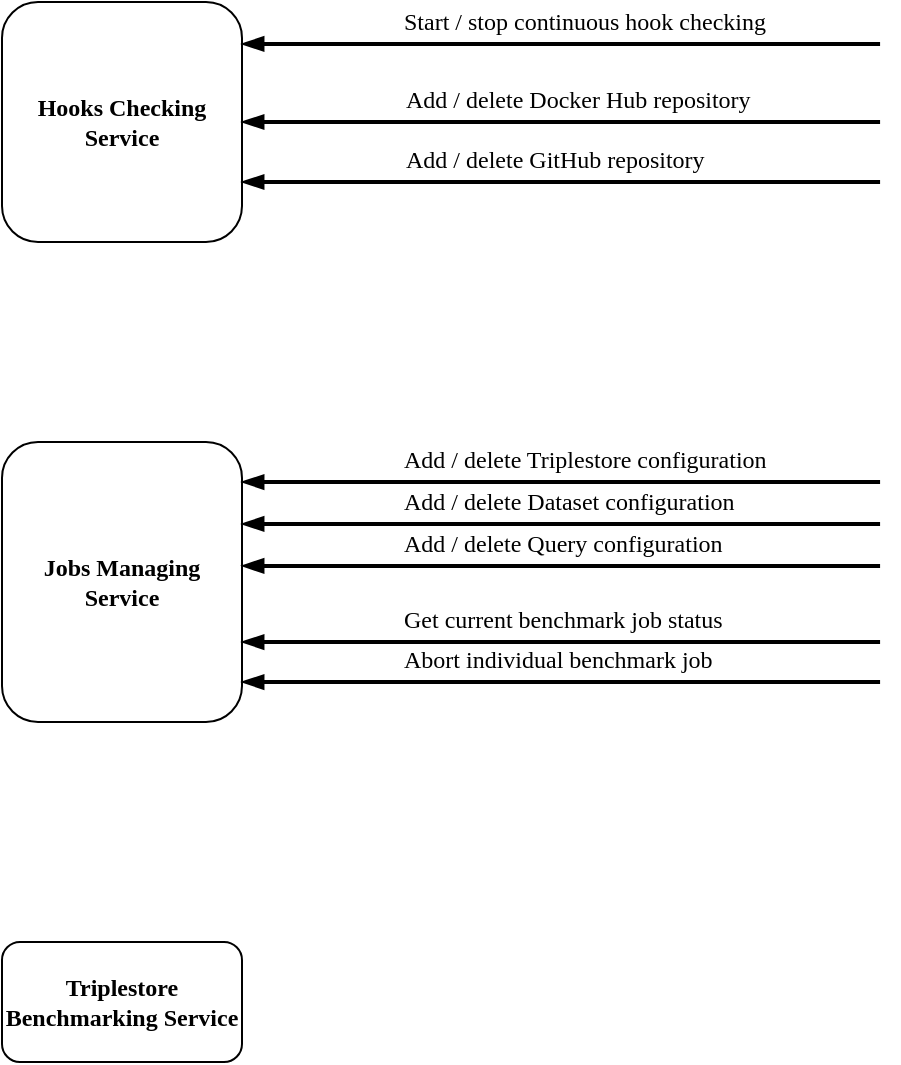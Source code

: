 <mxfile version="16.5.1" type="device" pages="2"><diagram id="88zzHtSDaVwHRa459sky" name="approach"><mxGraphModel dx="782" dy="1235" grid="1" gridSize="10" guides="1" tooltips="1" connect="1" arrows="1" fold="1" page="1" pageScale="1" pageWidth="850" pageHeight="1100" math="0" shadow="0"><root><mxCell id="0"/><mxCell id="1" parent="0"/><mxCell id="v3rDvZ08UqjPCVN0PpNb-1" value="&lt;div&gt;&lt;p&gt;&lt;font style=&quot;font-size: 12px&quot;&gt;&lt;b&gt;Hooks Checking Service&lt;/b&gt;&lt;/font&gt;&lt;/p&gt;&lt;/div&gt;" style="rounded=1;whiteSpace=wrap;html=1;glass=0;shadow=0;sketch=0;fontFamily=Verdana;" parent="1" vertex="1"><mxGeometry x="40" y="60" width="120" height="120" as="geometry"/></mxCell><mxCell id="v3rDvZ08UqjPCVN0PpNb-2" value="&lt;div&gt;&lt;p&gt;&lt;font style=&quot;font-size: 12px&quot;&gt;&lt;b&gt;Jobs Managing Service&lt;/b&gt;&lt;/font&gt;&lt;/p&gt;&lt;/div&gt;" style="rounded=1;whiteSpace=wrap;html=1;glass=0;shadow=0;sketch=0;fontFamily=Verdana;" parent="1" vertex="1"><mxGeometry x="40" y="280" width="120" height="140" as="geometry"/></mxCell><mxCell id="v3rDvZ08UqjPCVN0PpNb-3" value="&lt;div&gt;&lt;p&gt;&lt;font style=&quot;font-size: 12px&quot;&gt;&lt;b&gt;Triplestore Benchmarking Service&lt;/b&gt;&lt;/font&gt;&lt;/p&gt;&lt;/div&gt;" style="rounded=1;whiteSpace=wrap;html=1;glass=0;shadow=0;sketch=0;fontFamily=Verdana;" parent="1" vertex="1"><mxGeometry x="40" y="530" width="120" height="60" as="geometry"/></mxCell><mxCell id="v3rDvZ08UqjPCVN0PpNb-4" value="" style="endArrow=blockThin;html=1;rounded=0;entryX=1.008;entryY=0.163;entryDx=0;entryDy=0;entryPerimeter=0;endFill=1;strokeWidth=2;" parent="1" edge="1"><mxGeometry width="50" height="50" relative="1" as="geometry"><mxPoint x="479.04" y="81" as="sourcePoint"/><mxPoint x="160.0" y="80.97" as="targetPoint"/><Array as="points"><mxPoint x="209.04" y="81"/></Array></mxGeometry></mxCell><mxCell id="v3rDvZ08UqjPCVN0PpNb-5" value="&lt;font face=&quot;Verdana&quot; style=&quot;font-size: 12px&quot;&gt;Start / stop continuous hook checking&lt;/font&gt;" style="edgeLabel;html=1;align=left;verticalAlign=middle;resizable=0;points=[];" parent="v3rDvZ08UqjPCVN0PpNb-4" vertex="1" connectable="0"><mxGeometry x="0.367" relative="1" as="geometry"><mxPoint x="-22" y="-11" as="offset"/></mxGeometry></mxCell><mxCell id="v3rDvZ08UqjPCVN0PpNb-6" value="" style="endArrow=blockThin;html=1;rounded=0;entryX=1.008;entryY=0.163;entryDx=0;entryDy=0;entryPerimeter=0;endFill=1;strokeWidth=2;" parent="1" edge="1"><mxGeometry width="50" height="50" relative="1" as="geometry"><mxPoint x="479.04" y="120.03" as="sourcePoint"/><mxPoint x="160.0" y="120.0" as="targetPoint"/></mxGeometry></mxCell><mxCell id="v3rDvZ08UqjPCVN0PpNb-7" value="&lt;font face=&quot;Verdana&quot; style=&quot;font-size: 12px&quot;&gt;Add / delete Docker Hub repository&lt;/font&gt;" style="edgeLabel;html=1;align=left;verticalAlign=middle;resizable=0;points=[];" parent="v3rDvZ08UqjPCVN0PpNb-6" vertex="1" connectable="0"><mxGeometry x="0.367" relative="1" as="geometry"><mxPoint x="-21" y="-11" as="offset"/></mxGeometry></mxCell><mxCell id="v3rDvZ08UqjPCVN0PpNb-8" value="" style="endArrow=blockThin;html=1;rounded=0;entryX=1.008;entryY=0.163;entryDx=0;entryDy=0;entryPerimeter=0;endFill=1;strokeWidth=2;" parent="1" edge="1"><mxGeometry width="50" height="50" relative="1" as="geometry"><mxPoint x="479.04" y="150.03" as="sourcePoint"/><mxPoint x="160" y="150" as="targetPoint"/></mxGeometry></mxCell><mxCell id="v3rDvZ08UqjPCVN0PpNb-9" value="&lt;font face=&quot;Verdana&quot; style=&quot;font-size: 12px&quot;&gt;Add / delete GitHub repository&lt;/font&gt;" style="edgeLabel;html=1;align=left;verticalAlign=middle;resizable=0;points=[];" parent="v3rDvZ08UqjPCVN0PpNb-8" vertex="1" connectable="0"><mxGeometry x="0.367" relative="1" as="geometry"><mxPoint x="-21" y="-11" as="offset"/></mxGeometry></mxCell><mxCell id="v3rDvZ08UqjPCVN0PpNb-10" value="" style="endArrow=blockThin;html=1;rounded=0;entryX=1.008;entryY=0.163;entryDx=0;entryDy=0;entryPerimeter=0;endFill=1;strokeWidth=2;" parent="1" edge="1"><mxGeometry width="50" height="50" relative="1" as="geometry"><mxPoint x="479.04" y="300.03" as="sourcePoint"/><mxPoint x="160" y="300" as="targetPoint"/><Array as="points"><mxPoint x="209.04" y="300.03"/></Array></mxGeometry></mxCell><mxCell id="v3rDvZ08UqjPCVN0PpNb-11" value="&lt;font face=&quot;Verdana&quot; style=&quot;font-size: 12px&quot;&gt;Add / delete Triplestore configuration&lt;/font&gt;" style="edgeLabel;html=1;align=left;verticalAlign=middle;resizable=0;points=[];" parent="v3rDvZ08UqjPCVN0PpNb-10" vertex="1" connectable="0"><mxGeometry x="0.367" relative="1" as="geometry"><mxPoint x="-22" y="-11" as="offset"/></mxGeometry></mxCell><mxCell id="v3rDvZ08UqjPCVN0PpNb-12" value="" style="endArrow=blockThin;html=1;rounded=0;entryX=1.008;entryY=0.163;entryDx=0;entryDy=0;entryPerimeter=0;endFill=1;strokeWidth=2;" parent="1" edge="1"><mxGeometry width="50" height="50" relative="1" as="geometry"><mxPoint x="479.04" y="321" as="sourcePoint"/><mxPoint x="160" y="320.97" as="targetPoint"/><Array as="points"><mxPoint x="209.04" y="321"/></Array></mxGeometry></mxCell><mxCell id="v3rDvZ08UqjPCVN0PpNb-13" value="&lt;font face=&quot;Verdana&quot; style=&quot;font-size: 12px&quot;&gt;Add / delete Dataset configuration&lt;/font&gt;" style="edgeLabel;html=1;align=left;verticalAlign=middle;resizable=0;points=[];" parent="v3rDvZ08UqjPCVN0PpNb-12" vertex="1" connectable="0"><mxGeometry x="0.367" relative="1" as="geometry"><mxPoint x="-22" y="-11" as="offset"/></mxGeometry></mxCell><mxCell id="v3rDvZ08UqjPCVN0PpNb-14" value="" style="endArrow=blockThin;html=1;rounded=0;entryX=1.008;entryY=0.163;entryDx=0;entryDy=0;entryPerimeter=0;endFill=1;strokeWidth=2;" parent="1" edge="1"><mxGeometry width="50" height="50" relative="1" as="geometry"><mxPoint x="479.04" y="341.97" as="sourcePoint"/><mxPoint x="160" y="341.94" as="targetPoint"/><Array as="points"><mxPoint x="209.04" y="341.97"/></Array></mxGeometry></mxCell><mxCell id="v3rDvZ08UqjPCVN0PpNb-15" value="&lt;font face=&quot;Verdana&quot; style=&quot;font-size: 12px&quot;&gt;Add / delete Query configuration&lt;/font&gt;" style="edgeLabel;html=1;align=left;verticalAlign=middle;resizable=0;points=[];" parent="v3rDvZ08UqjPCVN0PpNb-14" vertex="1" connectable="0"><mxGeometry x="0.367" relative="1" as="geometry"><mxPoint x="-22" y="-11" as="offset"/></mxGeometry></mxCell><mxCell id="v3rDvZ08UqjPCVN0PpNb-16" value="" style="endArrow=blockThin;html=1;rounded=0;entryX=1.008;entryY=0.163;entryDx=0;entryDy=0;entryPerimeter=0;endFill=1;strokeWidth=2;" parent="1" edge="1"><mxGeometry width="50" height="50" relative="1" as="geometry"><mxPoint x="479.04" y="380.03" as="sourcePoint"/><mxPoint x="160" y="380.0" as="targetPoint"/><Array as="points"><mxPoint x="209.04" y="380.03"/></Array></mxGeometry></mxCell><mxCell id="v3rDvZ08UqjPCVN0PpNb-17" value="&lt;font face=&quot;Verdana&quot; style=&quot;font-size: 12px&quot;&gt;Get current benchmark job status&lt;/font&gt;" style="edgeLabel;html=1;align=left;verticalAlign=middle;resizable=0;points=[];" parent="v3rDvZ08UqjPCVN0PpNb-16" vertex="1" connectable="0"><mxGeometry x="0.367" relative="1" as="geometry"><mxPoint x="-22" y="-11" as="offset"/></mxGeometry></mxCell><mxCell id="v3rDvZ08UqjPCVN0PpNb-18" value="" style="endArrow=blockThin;html=1;rounded=0;entryX=1.008;entryY=0.163;entryDx=0;entryDy=0;entryPerimeter=0;endFill=1;strokeWidth=2;" parent="1" edge="1"><mxGeometry width="50" height="50" relative="1" as="geometry"><mxPoint x="479.04" y="400.03" as="sourcePoint"/><mxPoint x="160" y="400" as="targetPoint"/><Array as="points"><mxPoint x="209.04" y="400.03"/></Array></mxGeometry></mxCell><mxCell id="v3rDvZ08UqjPCVN0PpNb-19" value="&lt;font face=&quot;Verdana&quot; style=&quot;font-size: 12px&quot;&gt;Abort individual benchmark job&lt;/font&gt;" style="edgeLabel;html=1;align=left;verticalAlign=middle;resizable=0;points=[];" parent="v3rDvZ08UqjPCVN0PpNb-18" vertex="1" connectable="0"><mxGeometry x="0.367" relative="1" as="geometry"><mxPoint x="-22" y="-11" as="offset"/></mxGeometry></mxCell></root></mxGraphModel></diagram><diagram name="implementation" id="Dv8mI4kZpv4hv981tbR4"><mxGraphModel dx="782" dy="1235" grid="1" gridSize="10" guides="1" tooltips="1" connect="1" arrows="1" fold="1" page="1" pageScale="1" pageWidth="850" pageHeight="1100" math="0" shadow="0"><root><mxCell id="a3tDUVj8ATAAZDpXXA4a-0"/><mxCell id="a3tDUVj8ATAAZDpXXA4a-1" parent="a3tDUVj8ATAAZDpXXA4a-0"/><mxCell id="Rcm_nW1-1k9hHUTnTF_H-6" style="edgeStyle=orthogonalEdgeStyle;rounded=0;orthogonalLoop=1;jettySize=auto;html=1;exitX=0.25;exitY=1;exitDx=0;exitDy=0;entryX=0.25;entryY=0;entryDx=0;entryDy=0;strokeWidth=2;dashed=1;endArrow=blockThin;endFill=1;" edge="1" parent="a3tDUVj8ATAAZDpXXA4a-1" source="a3tDUVj8ATAAZDpXXA4a-2" target="a3tDUVj8ATAAZDpXXA4a-3"><mxGeometry relative="1" as="geometry"/></mxCell><mxCell id="Rcm_nW1-1k9hHUTnTF_H-8" value="Send new release&lt;br&gt;found event" style="edgeLabel;html=1;align=center;verticalAlign=middle;resizable=0;points=[];fontSize=12;fontFamily=Verdana;" vertex="1" connectable="0" parent="Rcm_nW1-1k9hHUTnTF_H-6"><mxGeometry x="-0.291" y="1" relative="1" as="geometry"><mxPoint x="-71" y="11" as="offset"/></mxGeometry></mxCell><mxCell id="a3tDUVj8ATAAZDpXXA4a-2" value="&lt;div&gt;&lt;p&gt;&lt;font style=&quot;font-size: 12px&quot;&gt;&lt;b&gt;Hooks Checking Service&lt;/b&gt;&lt;/font&gt;&lt;/p&gt;&lt;/div&gt;" style="rounded=1;whiteSpace=wrap;html=1;glass=0;shadow=0;sketch=0;fontFamily=Verdana;" parent="a3tDUVj8ATAAZDpXXA4a-1" vertex="1"><mxGeometry x="270" y="70" width="120" height="60" as="geometry"/></mxCell><mxCell id="Rcm_nW1-1k9hHUTnTF_H-7" style="edgeStyle=orthogonalEdgeStyle;rounded=0;orthogonalLoop=1;jettySize=auto;html=1;exitX=0.75;exitY=0;exitDx=0;exitDy=0;entryX=0.75;entryY=1;entryDx=0;entryDy=0;dashed=1;endArrow=blockThin;endFill=1;strokeWidth=2;" edge="1" parent="a3tDUVj8ATAAZDpXXA4a-1" source="a3tDUVj8ATAAZDpXXA4a-3" target="a3tDUVj8ATAAZDpXXA4a-2"><mxGeometry relative="1" as="geometry"/></mxCell><mxCell id="Rcm_nW1-1k9hHUTnTF_H-9" value="Send repo &lt;br&gt;added / deleted&lt;br&gt;event" style="edgeLabel;html=1;align=center;verticalAlign=middle;resizable=0;points=[];fontSize=12;fontFamily=Verdana;" vertex="1" connectable="0" parent="Rcm_nW1-1k9hHUTnTF_H-7"><mxGeometry x="0.236" relative="1" as="geometry"><mxPoint x="60" y="8" as="offset"/></mxGeometry></mxCell><mxCell id="a3tDUVj8ATAAZDpXXA4a-3" value="&lt;div&gt;&lt;p&gt;&lt;font style=&quot;font-size: 12px&quot;&gt;&lt;b&gt;Jobs Managing Service&lt;/b&gt;&lt;/font&gt;&lt;/p&gt;&lt;/div&gt;" style="rounded=1;whiteSpace=wrap;html=1;glass=0;shadow=0;sketch=0;fontFamily=Verdana;" parent="a3tDUVj8ATAAZDpXXA4a-1" vertex="1"><mxGeometry x="270" y="240" width="120" height="190" as="geometry"/></mxCell><mxCell id="a3tDUVj8ATAAZDpXXA4a-4" value="&lt;div&gt;&lt;p&gt;&lt;font style=&quot;font-size: 12px&quot;&gt;&lt;b&gt;Triplestore Benchmarking Service&lt;/b&gt;&lt;/font&gt;&lt;/p&gt;&lt;/div&gt;" style="rounded=1;whiteSpace=wrap;html=1;glass=0;shadow=0;sketch=0;fontFamily=Verdana;" parent="a3tDUVj8ATAAZDpXXA4a-1" vertex="1"><mxGeometry x="40" y="530" width="120" height="60" as="geometry"/></mxCell><mxCell id="a3tDUVj8ATAAZDpXXA4a-5" value="" style="endArrow=blockThin;html=1;rounded=0;entryX=1.008;entryY=0.163;entryDx=0;entryDy=0;entryPerimeter=0;endFill=1;strokeWidth=2;" parent="a3tDUVj8ATAAZDpXXA4a-1" edge="1"><mxGeometry width="50" height="50" relative="1" as="geometry"><mxPoint x="709.04" y="99.53" as="sourcePoint"/><mxPoint x="390" y="99.5" as="targetPoint"/><Array as="points"><mxPoint x="439.04" y="99.53"/></Array></mxGeometry></mxCell><mxCell id="a3tDUVj8ATAAZDpXXA4a-6" value="&lt;font face=&quot;Verdana&quot; style=&quot;font-size: 12px&quot;&gt;Start / stop continuous hook checking&lt;/font&gt;" style="edgeLabel;html=1;align=left;verticalAlign=middle;resizable=0;points=[];" parent="a3tDUVj8ATAAZDpXXA4a-5" vertex="1" connectable="0"><mxGeometry x="0.367" relative="1" as="geometry"><mxPoint x="-22" y="-11" as="offset"/></mxGeometry></mxCell><mxCell id="a3tDUVj8ATAAZDpXXA4a-11" value="" style="endArrow=blockThin;html=1;rounded=0;entryX=1.008;entryY=0.163;entryDx=0;entryDy=0;entryPerimeter=0;endFill=1;strokeWidth=2;" parent="a3tDUVj8ATAAZDpXXA4a-1" edge="1"><mxGeometry width="50" height="50" relative="1" as="geometry"><mxPoint x="709.04" y="310.03" as="sourcePoint"/><mxPoint x="390" y="310" as="targetPoint"/><Array as="points"><mxPoint x="439.04" y="310.03"/></Array></mxGeometry></mxCell><mxCell id="a3tDUVj8ATAAZDpXXA4a-12" value="&lt;font face=&quot;Verdana&quot; style=&quot;font-size: 12px&quot;&gt;Add / delete Triplestore configuration&lt;/font&gt;" style="edgeLabel;html=1;align=left;verticalAlign=middle;resizable=0;points=[];" parent="a3tDUVj8ATAAZDpXXA4a-11" vertex="1" connectable="0"><mxGeometry x="0.367" relative="1" as="geometry"><mxPoint x="-22" y="-11" as="offset"/></mxGeometry></mxCell><mxCell id="a3tDUVj8ATAAZDpXXA4a-13" value="" style="endArrow=blockThin;html=1;rounded=0;entryX=1.008;entryY=0.163;entryDx=0;entryDy=0;entryPerimeter=0;endFill=1;strokeWidth=2;" parent="a3tDUVj8ATAAZDpXXA4a-1" edge="1"><mxGeometry width="50" height="50" relative="1" as="geometry"><mxPoint x="709.04" y="331" as="sourcePoint"/><mxPoint x="390" y="330.97" as="targetPoint"/><Array as="points"><mxPoint x="439.04" y="331"/></Array></mxGeometry></mxCell><mxCell id="a3tDUVj8ATAAZDpXXA4a-14" value="&lt;font face=&quot;Verdana&quot; style=&quot;font-size: 12px&quot;&gt;Add / delete Dataset configuration&lt;/font&gt;" style="edgeLabel;html=1;align=left;verticalAlign=middle;resizable=0;points=[];" parent="a3tDUVj8ATAAZDpXXA4a-13" vertex="1" connectable="0"><mxGeometry x="0.367" relative="1" as="geometry"><mxPoint x="-22" y="-11" as="offset"/></mxGeometry></mxCell><mxCell id="a3tDUVj8ATAAZDpXXA4a-15" value="" style="endArrow=blockThin;html=1;rounded=0;entryX=1.008;entryY=0.163;entryDx=0;entryDy=0;entryPerimeter=0;endFill=1;strokeWidth=2;" parent="a3tDUVj8ATAAZDpXXA4a-1" edge="1"><mxGeometry width="50" height="50" relative="1" as="geometry"><mxPoint x="709.04" y="351.97" as="sourcePoint"/><mxPoint x="390" y="351.94" as="targetPoint"/><Array as="points"><mxPoint x="439.04" y="351.97"/></Array></mxGeometry></mxCell><mxCell id="a3tDUVj8ATAAZDpXXA4a-16" value="&lt;font face=&quot;Verdana&quot; style=&quot;font-size: 12px&quot;&gt;Add / delete Query configuration&lt;/font&gt;" style="edgeLabel;html=1;align=left;verticalAlign=middle;resizable=0;points=[];" parent="a3tDUVj8ATAAZDpXXA4a-15" vertex="1" connectable="0"><mxGeometry x="0.367" relative="1" as="geometry"><mxPoint x="-22" y="-11" as="offset"/></mxGeometry></mxCell><mxCell id="a3tDUVj8ATAAZDpXXA4a-17" value="" style="endArrow=blockThin;html=1;rounded=0;entryX=1.008;entryY=0.163;entryDx=0;entryDy=0;entryPerimeter=0;endFill=1;strokeWidth=2;" parent="a3tDUVj8ATAAZDpXXA4a-1" edge="1"><mxGeometry width="50" height="50" relative="1" as="geometry"><mxPoint x="709.04" y="390.03" as="sourcePoint"/><mxPoint x="390" y="390.0" as="targetPoint"/><Array as="points"><mxPoint x="439.04" y="390.03"/></Array></mxGeometry></mxCell><mxCell id="a3tDUVj8ATAAZDpXXA4a-18" value="&lt;font face=&quot;Verdana&quot; style=&quot;font-size: 12px&quot;&gt;Get current benchmark job status&lt;/font&gt;" style="edgeLabel;html=1;align=left;verticalAlign=middle;resizable=0;points=[];" parent="a3tDUVj8ATAAZDpXXA4a-17" vertex="1" connectable="0"><mxGeometry x="0.367" relative="1" as="geometry"><mxPoint x="-22" y="-11" as="offset"/></mxGeometry></mxCell><mxCell id="a3tDUVj8ATAAZDpXXA4a-19" value="" style="endArrow=blockThin;html=1;rounded=0;entryX=1.008;entryY=0.163;entryDx=0;entryDy=0;entryPerimeter=0;endFill=1;strokeWidth=2;" parent="a3tDUVj8ATAAZDpXXA4a-1" edge="1"><mxGeometry width="50" height="50" relative="1" as="geometry"><mxPoint x="709.04" y="410.03" as="sourcePoint"/><mxPoint x="390" y="410" as="targetPoint"/><Array as="points"><mxPoint x="439.04" y="410.03"/></Array></mxGeometry></mxCell><mxCell id="a3tDUVj8ATAAZDpXXA4a-20" value="&lt;font face=&quot;Verdana&quot; style=&quot;font-size: 12px&quot;&gt;Abort individual benchmark job&lt;/font&gt;" style="edgeLabel;html=1;align=left;verticalAlign=middle;resizable=0;points=[];" parent="a3tDUVj8ATAAZDpXXA4a-19" vertex="1" connectable="0"><mxGeometry x="0.367" relative="1" as="geometry"><mxPoint x="-22" y="-11" as="offset"/></mxGeometry></mxCell><mxCell id="Rcm_nW1-1k9hHUTnTF_H-2" value="" style="endArrow=blockThin;html=1;rounded=0;entryX=1.008;entryY=0.163;entryDx=0;entryDy=0;entryPerimeter=0;endFill=1;strokeWidth=2;" edge="1" parent="a3tDUVj8ATAAZDpXXA4a-1"><mxGeometry width="50" height="50" relative="1" as="geometry"><mxPoint x="709.04" y="260.03" as="sourcePoint"/><mxPoint x="390" y="260" as="targetPoint"/></mxGeometry></mxCell><mxCell id="Rcm_nW1-1k9hHUTnTF_H-3" value="&lt;font face=&quot;Verdana&quot; style=&quot;font-size: 12px&quot;&gt;Add / delete Docker Hub repository&lt;/font&gt;" style="edgeLabel;html=1;align=left;verticalAlign=middle;resizable=0;points=[];" vertex="1" connectable="0" parent="Rcm_nW1-1k9hHUTnTF_H-2"><mxGeometry x="0.367" relative="1" as="geometry"><mxPoint x="-21" y="-11" as="offset"/></mxGeometry></mxCell><mxCell id="Rcm_nW1-1k9hHUTnTF_H-4" value="" style="endArrow=blockThin;html=1;rounded=0;entryX=1.008;entryY=0.163;entryDx=0;entryDy=0;entryPerimeter=0;endFill=1;strokeWidth=2;" edge="1" parent="a3tDUVj8ATAAZDpXXA4a-1"><mxGeometry width="50" height="50" relative="1" as="geometry"><mxPoint x="709.04" y="280.03" as="sourcePoint"/><mxPoint x="390" y="280" as="targetPoint"/></mxGeometry></mxCell><mxCell id="Rcm_nW1-1k9hHUTnTF_H-5" value="&lt;font face=&quot;Verdana&quot; style=&quot;font-size: 12px&quot;&gt;Add / delete GitHub repository&lt;/font&gt;" style="edgeLabel;html=1;align=left;verticalAlign=middle;resizable=0;points=[];" vertex="1" connectable="0" parent="Rcm_nW1-1k9hHUTnTF_H-4"><mxGeometry x="0.367" relative="1" as="geometry"><mxPoint x="-21" y="-11" as="offset"/></mxGeometry></mxCell></root></mxGraphModel></diagram></mxfile>